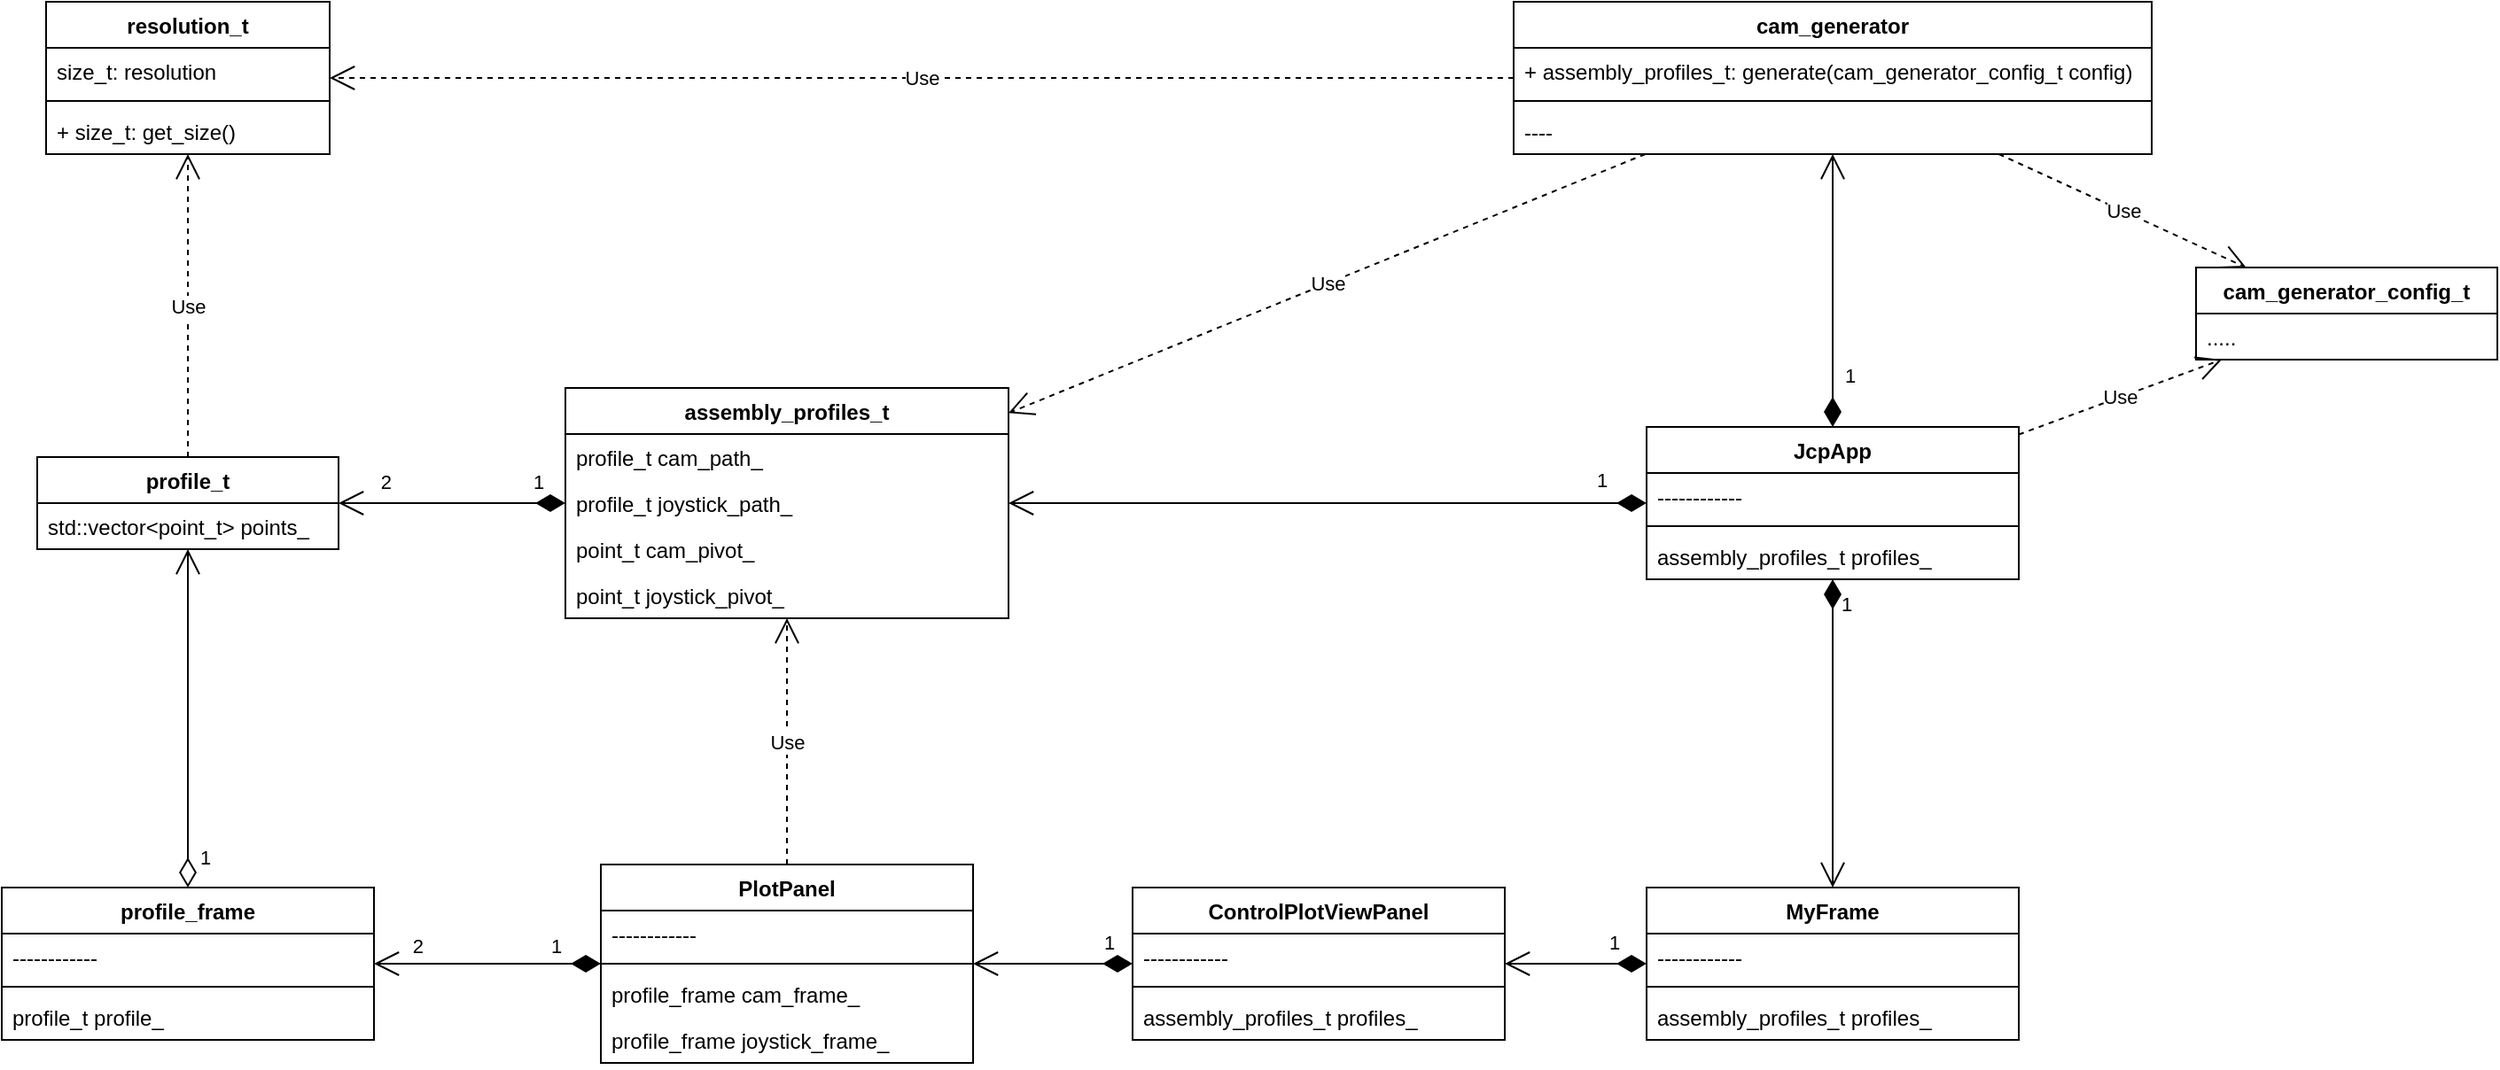 <mxfile>
    <diagram id="C5RBs43oDa-KdzZeNtuy" name="Page-1">
        <mxGraphModel dx="2661" dy="-387" grid="1" gridSize="10" guides="1" tooltips="1" connect="1" arrows="1" fold="1" page="1" pageScale="1" pageWidth="827" pageHeight="1169" math="0" shadow="0">
            <root>
                <mxCell id="WIyWlLk6GJQsqaUBKTNV-0"/>
                <mxCell id="WIyWlLk6GJQsqaUBKTNV-1" parent="WIyWlLk6GJQsqaUBKTNV-0"/>
                <mxCell id="UCgnrM5r7FbpDmx5c8No-4" value="profile_t" style="swimlane;fontStyle=1;childLayout=stackLayout;horizontal=1;startSize=26;fillColor=none;horizontalStack=0;resizeParent=1;resizeParentMax=0;resizeLast=0;collapsible=1;marginBottom=0;" parent="WIyWlLk6GJQsqaUBKTNV-1" vertex="1">
                    <mxGeometry x="-270" y="1697" width="170" height="52" as="geometry"/>
                </mxCell>
                <mxCell id="UCgnrM5r7FbpDmx5c8No-7" value="std::vector&lt;point_t&gt; points_" style="text;strokeColor=none;fillColor=none;align=left;verticalAlign=top;spacingLeft=4;spacingRight=4;overflow=hidden;rotatable=0;points=[[0,0.5],[1,0.5]];portConstraint=eastwest;" parent="UCgnrM5r7FbpDmx5c8No-4" vertex="1">
                    <mxGeometry y="26" width="170" height="26" as="geometry"/>
                </mxCell>
                <mxCell id="UCgnrM5r7FbpDmx5c8No-8" value="assembly_profiles_t" style="swimlane;fontStyle=1;childLayout=stackLayout;horizontal=1;startSize=26;fillColor=none;horizontalStack=0;resizeParent=1;resizeParentMax=0;resizeLast=0;collapsible=1;marginBottom=0;" parent="WIyWlLk6GJQsqaUBKTNV-1" vertex="1">
                    <mxGeometry x="28" y="1658" width="250" height="130" as="geometry"/>
                </mxCell>
                <mxCell id="UCgnrM5r7FbpDmx5c8No-9" value="profile_t cam_path_&#10;" style="text;strokeColor=none;fillColor=none;align=left;verticalAlign=top;spacingLeft=4;spacingRight=4;overflow=hidden;rotatable=0;points=[[0,0.5],[1,0.5]];portConstraint=eastwest;fontStyle=0" parent="UCgnrM5r7FbpDmx5c8No-8" vertex="1">
                    <mxGeometry y="26" width="250" height="26" as="geometry"/>
                </mxCell>
                <mxCell id="UCgnrM5r7FbpDmx5c8No-10" value="profile_t joystick_path_&#10;" style="text;strokeColor=none;fillColor=none;align=left;verticalAlign=top;spacingLeft=4;spacingRight=4;overflow=hidden;rotatable=0;points=[[0,0.5],[1,0.5]];portConstraint=eastwest;fontStyle=0" parent="UCgnrM5r7FbpDmx5c8No-8" vertex="1">
                    <mxGeometry y="52" width="250" height="26" as="geometry"/>
                </mxCell>
                <mxCell id="UCgnrM5r7FbpDmx5c8No-12" value="point_t cam_pivot_&#10;" style="text;strokeColor=none;fillColor=none;align=left;verticalAlign=top;spacingLeft=4;spacingRight=4;overflow=hidden;rotatable=0;points=[[0,0.5],[1,0.5]];portConstraint=eastwest;fontStyle=0" parent="UCgnrM5r7FbpDmx5c8No-8" vertex="1">
                    <mxGeometry y="78" width="250" height="26" as="geometry"/>
                </mxCell>
                <mxCell id="UCgnrM5r7FbpDmx5c8No-11" value="point_t joystick_pivot_&#10;" style="text;strokeColor=none;fillColor=none;align=left;verticalAlign=top;spacingLeft=4;spacingRight=4;overflow=hidden;rotatable=0;points=[[0,0.5],[1,0.5]];portConstraint=eastwest;" parent="UCgnrM5r7FbpDmx5c8No-8" vertex="1">
                    <mxGeometry y="104" width="250" height="26" as="geometry"/>
                </mxCell>
                <mxCell id="UCgnrM5r7FbpDmx5c8No-14" value="JcpApp" style="swimlane;fontStyle=1;align=center;verticalAlign=top;childLayout=stackLayout;horizontal=1;startSize=26;horizontalStack=0;resizeParent=1;resizeParentMax=0;resizeLast=0;collapsible=1;marginBottom=0;" parent="WIyWlLk6GJQsqaUBKTNV-1" vertex="1">
                    <mxGeometry x="638" y="1680" width="210" height="86" as="geometry"/>
                </mxCell>
                <mxCell id="UCgnrM5r7FbpDmx5c8No-15" value="------------" style="text;strokeColor=none;fillColor=none;align=left;verticalAlign=top;spacingLeft=4;spacingRight=4;overflow=hidden;rotatable=0;points=[[0,0.5],[1,0.5]];portConstraint=eastwest;" parent="UCgnrM5r7FbpDmx5c8No-14" vertex="1">
                    <mxGeometry y="26" width="210" height="26" as="geometry"/>
                </mxCell>
                <mxCell id="UCgnrM5r7FbpDmx5c8No-16" value="" style="line;strokeWidth=1;fillColor=none;align=left;verticalAlign=middle;spacingTop=-1;spacingLeft=3;spacingRight=3;rotatable=0;labelPosition=right;points=[];portConstraint=eastwest;strokeColor=inherit;" parent="UCgnrM5r7FbpDmx5c8No-14" vertex="1">
                    <mxGeometry y="52" width="210" height="8" as="geometry"/>
                </mxCell>
                <mxCell id="UCgnrM5r7FbpDmx5c8No-17" value="assembly_profiles_t profiles_" style="text;strokeColor=none;fillColor=none;align=left;verticalAlign=top;spacingLeft=4;spacingRight=4;overflow=hidden;rotatable=0;points=[[0,0.5],[1,0.5]];portConstraint=eastwest;" parent="UCgnrM5r7FbpDmx5c8No-14" vertex="1">
                    <mxGeometry y="60" width="210" height="26" as="geometry"/>
                </mxCell>
                <mxCell id="UCgnrM5r7FbpDmx5c8No-19" value="cam_generator" style="swimlane;fontStyle=1;align=center;verticalAlign=top;childLayout=stackLayout;horizontal=1;startSize=26;horizontalStack=0;resizeParent=1;resizeParentMax=0;resizeLast=0;collapsible=1;marginBottom=0;" parent="WIyWlLk6GJQsqaUBKTNV-1" vertex="1">
                    <mxGeometry x="563" y="1440" width="360" height="86" as="geometry"/>
                </mxCell>
                <mxCell id="UCgnrM5r7FbpDmx5c8No-20" value="+ assembly_profiles_t: generate(cam_generator_config_t config)" style="text;strokeColor=none;fillColor=none;align=left;verticalAlign=top;spacingLeft=4;spacingRight=4;overflow=hidden;rotatable=0;points=[[0,0.5],[1,0.5]];portConstraint=eastwest;" parent="UCgnrM5r7FbpDmx5c8No-19" vertex="1">
                    <mxGeometry y="26" width="360" height="26" as="geometry"/>
                </mxCell>
                <mxCell id="UCgnrM5r7FbpDmx5c8No-21" value="" style="line;strokeWidth=1;fillColor=none;align=left;verticalAlign=middle;spacingTop=-1;spacingLeft=3;spacingRight=3;rotatable=0;labelPosition=right;points=[];portConstraint=eastwest;strokeColor=inherit;" parent="UCgnrM5r7FbpDmx5c8No-19" vertex="1">
                    <mxGeometry y="52" width="360" height="8" as="geometry"/>
                </mxCell>
                <mxCell id="UCgnrM5r7FbpDmx5c8No-22" value="----" style="text;strokeColor=none;fillColor=none;align=left;verticalAlign=top;spacingLeft=4;spacingRight=4;overflow=hidden;rotatable=0;points=[[0,0.5],[1,0.5]];portConstraint=eastwest;" parent="UCgnrM5r7FbpDmx5c8No-19" vertex="1">
                    <mxGeometry y="60" width="360" height="26" as="geometry"/>
                </mxCell>
                <mxCell id="UCgnrM5r7FbpDmx5c8No-23" value="cam_generator_config_t" style="swimlane;fontStyle=1;childLayout=stackLayout;horizontal=1;startSize=26;fillColor=none;horizontalStack=0;resizeParent=1;resizeParentMax=0;resizeLast=0;collapsible=1;marginBottom=0;" parent="WIyWlLk6GJQsqaUBKTNV-1" vertex="1">
                    <mxGeometry x="948" y="1590" width="170" height="52" as="geometry"/>
                </mxCell>
                <mxCell id="UCgnrM5r7FbpDmx5c8No-24" value="....." style="text;strokeColor=none;fillColor=none;align=left;verticalAlign=top;spacingLeft=4;spacingRight=4;overflow=hidden;rotatable=0;points=[[0,0.5],[1,0.5]];portConstraint=eastwest;" parent="UCgnrM5r7FbpDmx5c8No-23" vertex="1">
                    <mxGeometry y="26" width="170" height="26" as="geometry"/>
                </mxCell>
                <mxCell id="UCgnrM5r7FbpDmx5c8No-25" value="Use" style="endArrow=open;endSize=12;dashed=1;html=1;rounded=0;" parent="WIyWlLk6GJQsqaUBKTNV-1" source="UCgnrM5r7FbpDmx5c8No-19" target="UCgnrM5r7FbpDmx5c8No-23" edge="1">
                    <mxGeometry width="160" relative="1" as="geometry">
                        <mxPoint x="798" y="1660" as="sourcePoint"/>
                        <mxPoint x="958" y="1660" as="targetPoint"/>
                    </mxGeometry>
                </mxCell>
                <mxCell id="UCgnrM5r7FbpDmx5c8No-26" value="1" style="endArrow=open;html=1;endSize=12;startArrow=diamondThin;startSize=14;startFill=1;edgeStyle=orthogonalEdgeStyle;align=left;verticalAlign=bottom;rounded=0;" parent="WIyWlLk6GJQsqaUBKTNV-1" source="UCgnrM5r7FbpDmx5c8No-14" target="UCgnrM5r7FbpDmx5c8No-19" edge="1">
                    <mxGeometry x="-0.74" y="-5" relative="1" as="geometry">
                        <mxPoint x="608" y="1720" as="sourcePoint"/>
                        <mxPoint x="503" y="1530.0" as="targetPoint"/>
                        <mxPoint as="offset"/>
                    </mxGeometry>
                </mxCell>
                <mxCell id="UCgnrM5r7FbpDmx5c8No-27" value="profile_frame" style="swimlane;fontStyle=1;align=center;verticalAlign=top;childLayout=stackLayout;horizontal=1;startSize=26;horizontalStack=0;resizeParent=1;resizeParentMax=0;resizeLast=0;collapsible=1;marginBottom=0;" parent="WIyWlLk6GJQsqaUBKTNV-1" vertex="1">
                    <mxGeometry x="-290" y="1940" width="210" height="86" as="geometry"/>
                </mxCell>
                <mxCell id="UCgnrM5r7FbpDmx5c8No-28" value="------------" style="text;strokeColor=none;fillColor=none;align=left;verticalAlign=top;spacingLeft=4;spacingRight=4;overflow=hidden;rotatable=0;points=[[0,0.5],[1,0.5]];portConstraint=eastwest;" parent="UCgnrM5r7FbpDmx5c8No-27" vertex="1">
                    <mxGeometry y="26" width="210" height="26" as="geometry"/>
                </mxCell>
                <mxCell id="UCgnrM5r7FbpDmx5c8No-29" value="" style="line;strokeWidth=1;fillColor=none;align=left;verticalAlign=middle;spacingTop=-1;spacingLeft=3;spacingRight=3;rotatable=0;labelPosition=right;points=[];portConstraint=eastwest;strokeColor=inherit;" parent="UCgnrM5r7FbpDmx5c8No-27" vertex="1">
                    <mxGeometry y="52" width="210" height="8" as="geometry"/>
                </mxCell>
                <mxCell id="UCgnrM5r7FbpDmx5c8No-30" value="profile_t profile_" style="text;strokeColor=none;fillColor=none;align=left;verticalAlign=top;spacingLeft=4;spacingRight=4;overflow=hidden;rotatable=0;points=[[0,0.5],[1,0.5]];portConstraint=eastwest;" parent="UCgnrM5r7FbpDmx5c8No-27" vertex="1">
                    <mxGeometry y="60" width="210" height="26" as="geometry"/>
                </mxCell>
                <mxCell id="UCgnrM5r7FbpDmx5c8No-33" value="" style="endArrow=open;html=1;endSize=12;startArrow=diamondThin;startSize=14;startFill=0;edgeStyle=orthogonalEdgeStyle;rounded=0;" parent="WIyWlLk6GJQsqaUBKTNV-1" source="UCgnrM5r7FbpDmx5c8No-27" target="UCgnrM5r7FbpDmx5c8No-4" edge="1">
                    <mxGeometry relative="1" as="geometry">
                        <mxPoint x="308" y="1710" as="sourcePoint"/>
                        <mxPoint x="468" y="1710" as="targetPoint"/>
                    </mxGeometry>
                </mxCell>
                <mxCell id="UCgnrM5r7FbpDmx5c8No-34" value="1" style="edgeLabel;resizable=0;html=1;align=left;verticalAlign=top;" parent="UCgnrM5r7FbpDmx5c8No-33" connectable="0" vertex="1">
                    <mxGeometry x="-1" relative="1" as="geometry">
                        <mxPoint x="5" y="-30" as="offset"/>
                    </mxGeometry>
                </mxCell>
                <mxCell id="UCgnrM5r7FbpDmx5c8No-36" value="" style="endArrow=open;html=1;endSize=12;startArrow=diamondThin;startSize=14;startFill=1;edgeStyle=orthogonalEdgeStyle;rounded=0;" parent="WIyWlLk6GJQsqaUBKTNV-1" source="UCgnrM5r7FbpDmx5c8No-14" target="UCgnrM5r7FbpDmx5c8No-8" edge="1">
                    <mxGeometry relative="1" as="geometry">
                        <mxPoint x="428" y="1660" as="sourcePoint"/>
                        <mxPoint x="163" y="1561" as="targetPoint"/>
                    </mxGeometry>
                </mxCell>
                <mxCell id="UCgnrM5r7FbpDmx5c8No-37" value="1" style="edgeLabel;resizable=0;html=1;align=left;verticalAlign=top;" parent="UCgnrM5r7FbpDmx5c8No-36" connectable="0" vertex="1">
                    <mxGeometry x="-1" relative="1" as="geometry">
                        <mxPoint x="-30" y="-26" as="offset"/>
                    </mxGeometry>
                </mxCell>
                <mxCell id="UCgnrM5r7FbpDmx5c8No-39" value="" style="endArrow=open;html=1;endSize=12;startArrow=diamondThin;startSize=14;startFill=1;edgeStyle=orthogonalEdgeStyle;rounded=0;" parent="WIyWlLk6GJQsqaUBKTNV-1" source="UCgnrM5r7FbpDmx5c8No-8" target="UCgnrM5r7FbpDmx5c8No-4" edge="1">
                    <mxGeometry relative="1" as="geometry">
                        <mxPoint x="503" y="1690.0" as="sourcePoint"/>
                        <mxPoint x="308" y="1570" as="targetPoint"/>
                    </mxGeometry>
                </mxCell>
                <mxCell id="UCgnrM5r7FbpDmx5c8No-40" value="1" style="edgeLabel;resizable=0;html=1;align=left;verticalAlign=top;" parent="UCgnrM5r7FbpDmx5c8No-39" connectable="0" vertex="1">
                    <mxGeometry x="-1" relative="1" as="geometry">
                        <mxPoint x="-20" y="-25" as="offset"/>
                    </mxGeometry>
                </mxCell>
                <mxCell id="UCgnrM5r7FbpDmx5c8No-41" value="2" style="edgeLabel;resizable=0;html=1;align=right;verticalAlign=top;" parent="UCgnrM5r7FbpDmx5c8No-39" connectable="0" vertex="1">
                    <mxGeometry x="1" relative="1" as="geometry">
                        <mxPoint x="30" y="-25" as="offset"/>
                    </mxGeometry>
                </mxCell>
                <mxCell id="UCgnrM5r7FbpDmx5c8No-44" value="PlotPanel" style="swimlane;fontStyle=1;align=center;verticalAlign=top;childLayout=stackLayout;horizontal=1;startSize=26;horizontalStack=0;resizeParent=1;resizeParentMax=0;resizeLast=0;collapsible=1;marginBottom=0;" parent="WIyWlLk6GJQsqaUBKTNV-1" vertex="1">
                    <mxGeometry x="48" y="1927" width="210" height="112" as="geometry"/>
                </mxCell>
                <mxCell id="UCgnrM5r7FbpDmx5c8No-45" value="------------" style="text;strokeColor=none;fillColor=none;align=left;verticalAlign=top;spacingLeft=4;spacingRight=4;overflow=hidden;rotatable=0;points=[[0,0.5],[1,0.5]];portConstraint=eastwest;" parent="UCgnrM5r7FbpDmx5c8No-44" vertex="1">
                    <mxGeometry y="26" width="210" height="26" as="geometry"/>
                </mxCell>
                <mxCell id="UCgnrM5r7FbpDmx5c8No-46" value="" style="line;strokeWidth=1;fillColor=none;align=left;verticalAlign=middle;spacingTop=-1;spacingLeft=3;spacingRight=3;rotatable=0;labelPosition=right;points=[];portConstraint=eastwest;strokeColor=inherit;" parent="UCgnrM5r7FbpDmx5c8No-44" vertex="1">
                    <mxGeometry y="52" width="210" height="8" as="geometry"/>
                </mxCell>
                <mxCell id="UCgnrM5r7FbpDmx5c8No-47" value="profile_frame cam_frame_" style="text;strokeColor=none;fillColor=none;align=left;verticalAlign=top;spacingLeft=4;spacingRight=4;overflow=hidden;rotatable=0;points=[[0,0.5],[1,0.5]];portConstraint=eastwest;" parent="UCgnrM5r7FbpDmx5c8No-44" vertex="1">
                    <mxGeometry y="60" width="210" height="26" as="geometry"/>
                </mxCell>
                <mxCell id="UCgnrM5r7FbpDmx5c8No-48" value="profile_frame joystick_frame_" style="text;strokeColor=none;fillColor=none;align=left;verticalAlign=top;spacingLeft=4;spacingRight=4;overflow=hidden;rotatable=0;points=[[0,0.5],[1,0.5]];portConstraint=eastwest;" parent="UCgnrM5r7FbpDmx5c8No-44" vertex="1">
                    <mxGeometry y="86" width="210" height="26" as="geometry"/>
                </mxCell>
                <mxCell id="UCgnrM5r7FbpDmx5c8No-50" value="" style="endArrow=open;html=1;endSize=12;startArrow=diamondThin;startSize=14;startFill=1;edgeStyle=orthogonalEdgeStyle;rounded=0;" parent="WIyWlLk6GJQsqaUBKTNV-1" source="UCgnrM5r7FbpDmx5c8No-44" target="UCgnrM5r7FbpDmx5c8No-27" edge="1">
                    <mxGeometry relative="1" as="geometry">
                        <mxPoint x="378.0" y="1800" as="sourcePoint"/>
                        <mxPoint x="248.0" y="1800" as="targetPoint"/>
                    </mxGeometry>
                </mxCell>
                <mxCell id="UCgnrM5r7FbpDmx5c8No-51" value="1" style="edgeLabel;resizable=0;html=1;align=left;verticalAlign=top;" parent="UCgnrM5r7FbpDmx5c8No-50" connectable="0" vertex="1">
                    <mxGeometry x="-1" relative="1" as="geometry">
                        <mxPoint x="-30" y="-23" as="offset"/>
                    </mxGeometry>
                </mxCell>
                <mxCell id="UCgnrM5r7FbpDmx5c8No-52" value="2" style="edgeLabel;resizable=0;html=1;align=right;verticalAlign=top;" parent="UCgnrM5r7FbpDmx5c8No-50" connectable="0" vertex="1">
                    <mxGeometry x="1" relative="1" as="geometry">
                        <mxPoint x="28" y="-23" as="offset"/>
                    </mxGeometry>
                </mxCell>
                <mxCell id="UCgnrM5r7FbpDmx5c8No-53" value="MyFrame" style="swimlane;fontStyle=1;align=center;verticalAlign=top;childLayout=stackLayout;horizontal=1;startSize=26;horizontalStack=0;resizeParent=1;resizeParentMax=0;resizeLast=0;collapsible=1;marginBottom=0;" parent="WIyWlLk6GJQsqaUBKTNV-1" vertex="1">
                    <mxGeometry x="638" y="1940" width="210" height="86" as="geometry"/>
                </mxCell>
                <mxCell id="UCgnrM5r7FbpDmx5c8No-54" value="------------" style="text;strokeColor=none;fillColor=none;align=left;verticalAlign=top;spacingLeft=4;spacingRight=4;overflow=hidden;rotatable=0;points=[[0,0.5],[1,0.5]];portConstraint=eastwest;" parent="UCgnrM5r7FbpDmx5c8No-53" vertex="1">
                    <mxGeometry y="26" width="210" height="26" as="geometry"/>
                </mxCell>
                <mxCell id="UCgnrM5r7FbpDmx5c8No-55" value="" style="line;strokeWidth=1;fillColor=none;align=left;verticalAlign=middle;spacingTop=-1;spacingLeft=3;spacingRight=3;rotatable=0;labelPosition=right;points=[];portConstraint=eastwest;strokeColor=inherit;" parent="UCgnrM5r7FbpDmx5c8No-53" vertex="1">
                    <mxGeometry y="52" width="210" height="8" as="geometry"/>
                </mxCell>
                <mxCell id="UCgnrM5r7FbpDmx5c8No-56" value="assembly_profiles_t profiles_" style="text;strokeColor=none;fillColor=none;align=left;verticalAlign=top;spacingLeft=4;spacingRight=4;overflow=hidden;rotatable=0;points=[[0,0.5],[1,0.5]];portConstraint=eastwest;" parent="UCgnrM5r7FbpDmx5c8No-53" vertex="1">
                    <mxGeometry y="60" width="210" height="26" as="geometry"/>
                </mxCell>
                <mxCell id="UCgnrM5r7FbpDmx5c8No-57" value="ControlPlotViewPanel" style="swimlane;fontStyle=1;align=center;verticalAlign=top;childLayout=stackLayout;horizontal=1;startSize=26;horizontalStack=0;resizeParent=1;resizeParentMax=0;resizeLast=0;collapsible=1;marginBottom=0;" parent="WIyWlLk6GJQsqaUBKTNV-1" vertex="1">
                    <mxGeometry x="348" y="1940" width="210" height="86" as="geometry"/>
                </mxCell>
                <mxCell id="UCgnrM5r7FbpDmx5c8No-58" value="------------" style="text;strokeColor=none;fillColor=none;align=left;verticalAlign=top;spacingLeft=4;spacingRight=4;overflow=hidden;rotatable=0;points=[[0,0.5],[1,0.5]];portConstraint=eastwest;" parent="UCgnrM5r7FbpDmx5c8No-57" vertex="1">
                    <mxGeometry y="26" width="210" height="26" as="geometry"/>
                </mxCell>
                <mxCell id="UCgnrM5r7FbpDmx5c8No-59" value="" style="line;strokeWidth=1;fillColor=none;align=left;verticalAlign=middle;spacingTop=-1;spacingLeft=3;spacingRight=3;rotatable=0;labelPosition=right;points=[];portConstraint=eastwest;strokeColor=inherit;" parent="UCgnrM5r7FbpDmx5c8No-57" vertex="1">
                    <mxGeometry y="52" width="210" height="8" as="geometry"/>
                </mxCell>
                <mxCell id="UCgnrM5r7FbpDmx5c8No-60" value="assembly_profiles_t profiles_" style="text;strokeColor=none;fillColor=none;align=left;verticalAlign=top;spacingLeft=4;spacingRight=4;overflow=hidden;rotatable=0;points=[[0,0.5],[1,0.5]];portConstraint=eastwest;" parent="UCgnrM5r7FbpDmx5c8No-57" vertex="1">
                    <mxGeometry y="60" width="210" height="26" as="geometry"/>
                </mxCell>
                <mxCell id="UCgnrM5r7FbpDmx5c8No-62" value="1" style="endArrow=open;html=1;endSize=12;startArrow=diamondThin;startSize=14;startFill=1;edgeStyle=orthogonalEdgeStyle;align=left;verticalAlign=bottom;rounded=0;" parent="WIyWlLk6GJQsqaUBKTNV-1" source="UCgnrM5r7FbpDmx5c8No-53" target="UCgnrM5r7FbpDmx5c8No-57" edge="1">
                    <mxGeometry x="-0.429" y="-3" relative="1" as="geometry">
                        <mxPoint x="608.0" y="1733" as="sourcePoint"/>
                        <mxPoint x="763.0" y="1733" as="targetPoint"/>
                        <mxPoint as="offset"/>
                    </mxGeometry>
                </mxCell>
                <mxCell id="UCgnrM5r7FbpDmx5c8No-63" value="1" style="endArrow=open;html=1;endSize=12;startArrow=diamondThin;startSize=14;startFill=1;edgeStyle=orthogonalEdgeStyle;align=left;verticalAlign=bottom;rounded=0;" parent="WIyWlLk6GJQsqaUBKTNV-1" source="UCgnrM5r7FbpDmx5c8No-14" target="UCgnrM5r7FbpDmx5c8No-53" edge="1">
                    <mxGeometry x="-0.742" y="3" relative="1" as="geometry">
                        <mxPoint x="638.0" y="1893" as="sourcePoint"/>
                        <mxPoint x="718.0" y="1893" as="targetPoint"/>
                        <mxPoint as="offset"/>
                    </mxGeometry>
                </mxCell>
                <mxCell id="UCgnrM5r7FbpDmx5c8No-64" value="1" style="endArrow=open;html=1;endSize=12;startArrow=diamondThin;startSize=14;startFill=1;edgeStyle=orthogonalEdgeStyle;align=left;verticalAlign=bottom;rounded=0;" parent="WIyWlLk6GJQsqaUBKTNV-1" source="UCgnrM5r7FbpDmx5c8No-57" target="UCgnrM5r7FbpDmx5c8No-44" edge="1">
                    <mxGeometry x="-0.6" y="-3" relative="1" as="geometry">
                        <mxPoint x="648.0" y="1993" as="sourcePoint"/>
                        <mxPoint x="578.0" y="1993" as="targetPoint"/>
                        <mxPoint as="offset"/>
                    </mxGeometry>
                </mxCell>
                <mxCell id="UCgnrM5r7FbpDmx5c8No-65" value="Use" style="endArrow=open;endSize=12;dashed=1;html=1;rounded=0;" parent="WIyWlLk6GJQsqaUBKTNV-1" source="UCgnrM5r7FbpDmx5c8No-44" target="UCgnrM5r7FbpDmx5c8No-8" edge="1">
                    <mxGeometry width="160" relative="1" as="geometry">
                        <mxPoint x="-32" y="1780" as="sourcePoint"/>
                        <mxPoint x="-32" y="1971" as="targetPoint"/>
                    </mxGeometry>
                </mxCell>
                <mxCell id="UCgnrM5r7FbpDmx5c8No-66" value="Use" style="endArrow=open;endSize=12;dashed=1;html=1;rounded=0;" parent="WIyWlLk6GJQsqaUBKTNV-1" source="UCgnrM5r7FbpDmx5c8No-14" target="UCgnrM5r7FbpDmx5c8No-23" edge="1">
                    <mxGeometry width="160" relative="1" as="geometry">
                        <mxPoint x="829.947" y="1536" as="sourcePoint"/>
                        <mxPoint x="944.474" y="1600" as="targetPoint"/>
                    </mxGeometry>
                </mxCell>
                <mxCell id="UCgnrM5r7FbpDmx5c8No-67" value="Use" style="endArrow=open;endSize=12;dashed=1;html=1;rounded=0;" parent="WIyWlLk6GJQsqaUBKTNV-1" source="UCgnrM5r7FbpDmx5c8No-19" target="UCgnrM5r7FbpDmx5c8No-8" edge="1">
                    <mxGeometry width="160" relative="1" as="geometry">
                        <mxPoint x="846.759" y="1536" as="sourcePoint"/>
                        <mxPoint x="986.308" y="1600" as="targetPoint"/>
                    </mxGeometry>
                </mxCell>
                <mxCell id="0" value="resolution_t" style="swimlane;fontStyle=1;align=center;verticalAlign=top;childLayout=stackLayout;horizontal=1;startSize=26;horizontalStack=0;resizeParent=1;resizeParentMax=0;resizeLast=0;collapsible=1;marginBottom=0;" vertex="1" parent="WIyWlLk6GJQsqaUBKTNV-1">
                    <mxGeometry x="-265" y="1440" width="160" height="86" as="geometry"/>
                </mxCell>
                <mxCell id="1" value="size_t: resolution" style="text;strokeColor=none;fillColor=none;align=left;verticalAlign=top;spacingLeft=4;spacingRight=4;overflow=hidden;rotatable=0;points=[[0,0.5],[1,0.5]];portConstraint=eastwest;" vertex="1" parent="0">
                    <mxGeometry y="26" width="160" height="26" as="geometry"/>
                </mxCell>
                <mxCell id="2" value="" style="line;strokeWidth=1;fillColor=none;align=left;verticalAlign=middle;spacingTop=-1;spacingLeft=3;spacingRight=3;rotatable=0;labelPosition=right;points=[];portConstraint=eastwest;" vertex="1" parent="0">
                    <mxGeometry y="52" width="160" height="8" as="geometry"/>
                </mxCell>
                <mxCell id="3" value="+ size_t: get_size()" style="text;strokeColor=none;fillColor=none;align=left;verticalAlign=top;spacingLeft=4;spacingRight=4;overflow=hidden;rotatable=0;points=[[0,0.5],[1,0.5]];portConstraint=eastwest;" vertex="1" parent="0">
                    <mxGeometry y="60" width="160" height="26" as="geometry"/>
                </mxCell>
                <mxCell id="4" value="Use" style="endArrow=open;endSize=12;dashed=1;html=1;rounded=0;" edge="1" parent="WIyWlLk6GJQsqaUBKTNV-1" source="UCgnrM5r7FbpDmx5c8No-4" target="0">
                    <mxGeometry width="160" relative="1" as="geometry">
                        <mxPoint x="647.292" y="1536" as="sourcePoint"/>
                        <mxPoint x="288.0" y="1682.153" as="targetPoint"/>
                    </mxGeometry>
                </mxCell>
                <mxCell id="5" value="Use" style="endArrow=open;endSize=12;dashed=1;html=1;rounded=0;" edge="1" parent="WIyWlLk6GJQsqaUBKTNV-1" source="UCgnrM5r7FbpDmx5c8No-19" target="0">
                    <mxGeometry width="160" relative="1" as="geometry">
                        <mxPoint x="647.292" y="1536" as="sourcePoint"/>
                        <mxPoint x="288.0" y="1682.153" as="targetPoint"/>
                    </mxGeometry>
                </mxCell>
            </root>
        </mxGraphModel>
    </diagram>
</mxfile>
